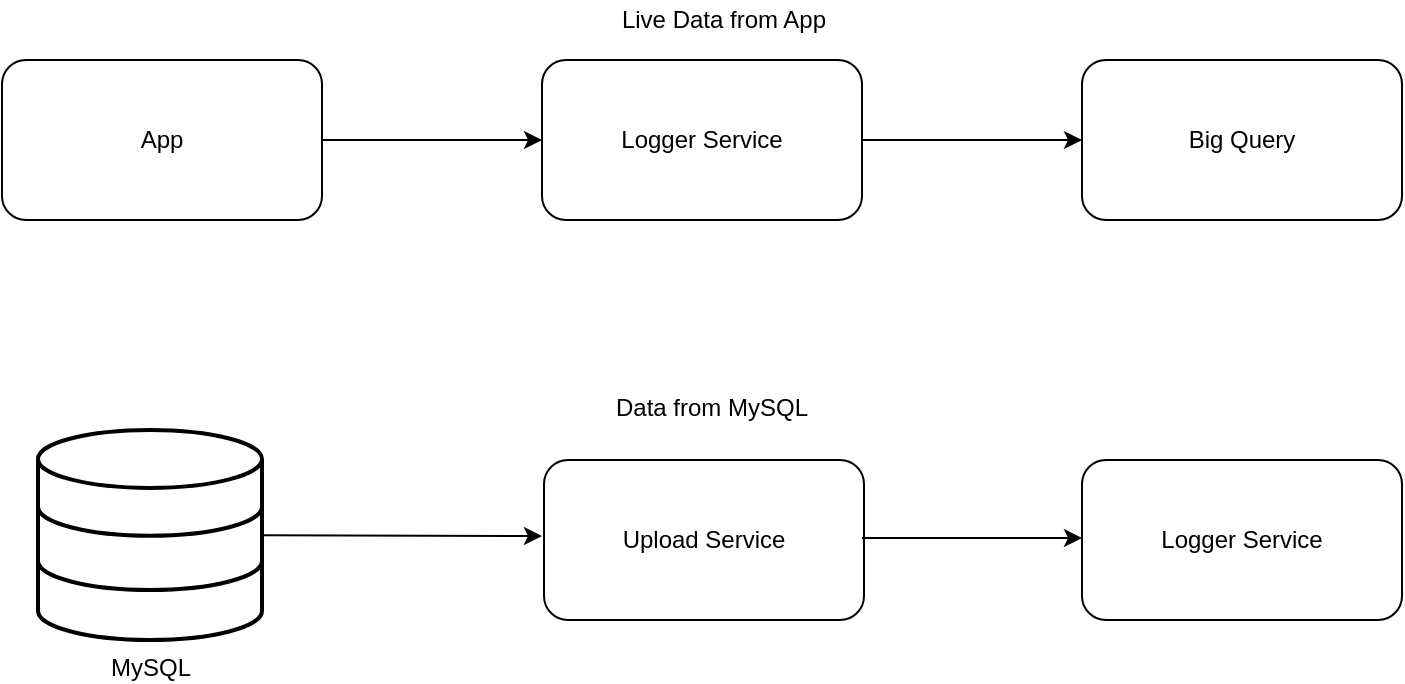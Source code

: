 <mxfile version="11.0.7" type="github"><diagram id="HUUddqf2Y5G8xei2_oO0" name="Page-1"><mxGraphModel dx="786" dy="499" grid="1" gridSize="10" guides="1" tooltips="1" connect="1" arrows="1" fold="1" page="1" pageScale="1" pageWidth="827" pageHeight="1169" math="0" shadow="0"><root><mxCell id="0"/><mxCell id="1" parent="0"/><mxCell id="QTyfFHYYvRzI9B3AHHDa-22" value="" style="group" vertex="1" connectable="0" parent="1"><mxGeometry x="20" y="10" width="700" height="320" as="geometry"/></mxCell><mxCell id="QTyfFHYYvRzI9B3AHHDa-1" value="App" style="rounded=1;whiteSpace=wrap;html=1;" vertex="1" parent="QTyfFHYYvRzI9B3AHHDa-22"><mxGeometry y="30" width="160" height="80" as="geometry"/></mxCell><mxCell id="QTyfFHYYvRzI9B3AHHDa-2" value="Logger Service" style="rounded=1;whiteSpace=wrap;html=1;" vertex="1" parent="QTyfFHYYvRzI9B3AHHDa-22"><mxGeometry x="270" y="30" width="160" height="80" as="geometry"/></mxCell><mxCell id="QTyfFHYYvRzI9B3AHHDa-7" style="edgeStyle=orthogonalEdgeStyle;rounded=0;orthogonalLoop=1;jettySize=auto;html=1;exitX=1;exitY=0.5;exitDx=0;exitDy=0;entryX=0;entryY=0.5;entryDx=0;entryDy=0;" edge="1" parent="QTyfFHYYvRzI9B3AHHDa-22" source="QTyfFHYYvRzI9B3AHHDa-1" target="QTyfFHYYvRzI9B3AHHDa-2"><mxGeometry relative="1" as="geometry"/></mxCell><mxCell id="QTyfFHYYvRzI9B3AHHDa-3" value="MySQL" style="html=1;verticalLabelPosition=bottom;align=center;labelBackgroundColor=#ffffff;verticalAlign=top;strokeWidth=2;shadow=0;dashed=0;shape=mxgraph.ios7.icons.data;" vertex="1" parent="QTyfFHYYvRzI9B3AHHDa-22"><mxGeometry x="18" y="215" width="112" height="105" as="geometry"/></mxCell><mxCell id="QTyfFHYYvRzI9B3AHHDa-5" value="Big Query" style="rounded=1;whiteSpace=wrap;html=1;" vertex="1" parent="QTyfFHYYvRzI9B3AHHDa-22"><mxGeometry x="540" y="30" width="160" height="80" as="geometry"/></mxCell><mxCell id="QTyfFHYYvRzI9B3AHHDa-9" style="edgeStyle=orthogonalEdgeStyle;rounded=0;orthogonalLoop=1;jettySize=auto;html=1;exitX=1;exitY=0.5;exitDx=0;exitDy=0;" edge="1" parent="QTyfFHYYvRzI9B3AHHDa-22" source="QTyfFHYYvRzI9B3AHHDa-2" target="QTyfFHYYvRzI9B3AHHDa-5"><mxGeometry relative="1" as="geometry"/></mxCell><mxCell id="QTyfFHYYvRzI9B3AHHDa-10" value="Live Data from App" style="text;html=1;strokeColor=none;fillColor=none;align=center;verticalAlign=middle;whiteSpace=wrap;rounded=0;" vertex="1" parent="QTyfFHYYvRzI9B3AHHDa-22"><mxGeometry x="271" width="180" height="20" as="geometry"/></mxCell><mxCell id="QTyfFHYYvRzI9B3AHHDa-12" value="Upload Service" style="rounded=1;whiteSpace=wrap;html=1;" vertex="1" parent="QTyfFHYYvRzI9B3AHHDa-22"><mxGeometry x="271" y="230" width="160" height="80" as="geometry"/></mxCell><mxCell id="QTyfFHYYvRzI9B3AHHDa-13" value="Logger Service" style="rounded=1;whiteSpace=wrap;html=1;" vertex="1" parent="QTyfFHYYvRzI9B3AHHDa-22"><mxGeometry x="540" y="230" width="160" height="80" as="geometry"/></mxCell><mxCell id="QTyfFHYYvRzI9B3AHHDa-18" value="Data from MySQL" style="text;html=1;strokeColor=none;fillColor=none;align=center;verticalAlign=middle;whiteSpace=wrap;rounded=0;" vertex="1" parent="QTyfFHYYvRzI9B3AHHDa-22"><mxGeometry x="280" y="194" width="150" height="20" as="geometry"/></mxCell><mxCell id="QTyfFHYYvRzI9B3AHHDa-20" value="" style="endArrow=classic;html=1;" edge="1" parent="QTyfFHYYvRzI9B3AHHDa-22" source="QTyfFHYYvRzI9B3AHHDa-3"><mxGeometry width="50" height="50" relative="1" as="geometry"><mxPoint x="140" y="268" as="sourcePoint"/><mxPoint x="270" y="268" as="targetPoint"/></mxGeometry></mxCell><mxCell id="QTyfFHYYvRzI9B3AHHDa-21" value="" style="endArrow=classic;html=1;" edge="1" parent="QTyfFHYYvRzI9B3AHHDa-22"><mxGeometry width="50" height="50" relative="1" as="geometry"><mxPoint x="430" y="269" as="sourcePoint"/><mxPoint x="540" y="269" as="targetPoint"/></mxGeometry></mxCell></root></mxGraphModel></diagram></mxfile>